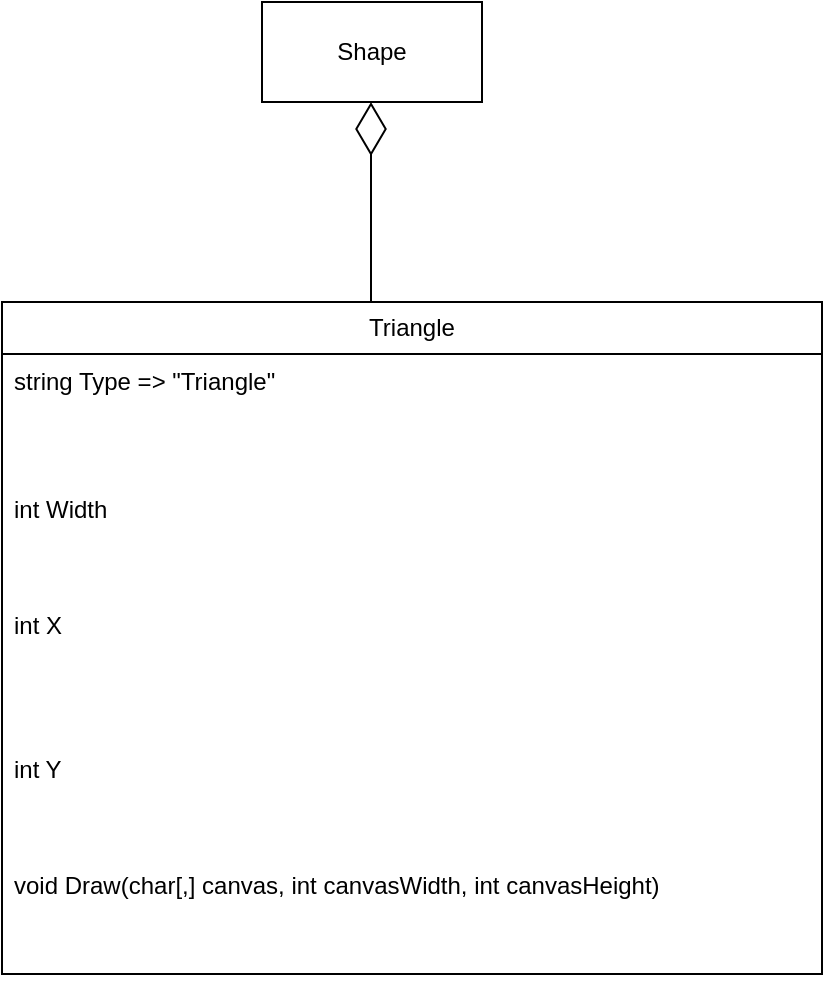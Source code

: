 <mxfile version="24.4.0" type="device">
  <diagram name="Страница — 1" id="jXRiwip6bNzLq_1Wyfow">
    <mxGraphModel dx="1050" dy="629" grid="1" gridSize="10" guides="1" tooltips="1" connect="1" arrows="1" fold="1" page="1" pageScale="1" pageWidth="827" pageHeight="1169" math="0" shadow="0">
      <root>
        <mxCell id="0" />
        <mxCell id="1" parent="0" />
        <mxCell id="fiedzdzceRrgKf7zjc-j-1" value="Triangle" style="swimlane;fontStyle=0;childLayout=stackLayout;horizontal=1;startSize=26;fillColor=none;horizontalStack=0;resizeParent=1;resizeParentMax=0;resizeLast=0;collapsible=1;marginBottom=0;whiteSpace=wrap;html=1;" vertex="1" parent="1">
          <mxGeometry x="320" y="200" width="410" height="336" as="geometry" />
        </mxCell>
        <mxCell id="fiedzdzceRrgKf7zjc-j-2" value="string Type =&amp;gt; &quot;&lt;span style=&quot;text-align: center;&quot;&gt;Triangle&lt;/span&gt;&quot;" style="text;strokeColor=none;fillColor=none;align=left;verticalAlign=top;spacingLeft=4;spacingRight=4;overflow=hidden;rotatable=0;points=[[0,0.5],[1,0.5]];portConstraint=eastwest;whiteSpace=wrap;html=1;" vertex="1" parent="fiedzdzceRrgKf7zjc-j-1">
          <mxGeometry y="26" width="410" height="64" as="geometry" />
        </mxCell>
        <mxCell id="fiedzdzceRrgKf7zjc-j-3" value="int Width" style="text;strokeColor=none;fillColor=none;align=left;verticalAlign=top;spacingLeft=4;spacingRight=4;overflow=hidden;rotatable=0;points=[[0,0.5],[1,0.5]];portConstraint=eastwest;whiteSpace=wrap;html=1;" vertex="1" parent="fiedzdzceRrgKf7zjc-j-1">
          <mxGeometry y="90" width="410" height="58" as="geometry" />
        </mxCell>
        <mxCell id="fiedzdzceRrgKf7zjc-j-4" value="int X" style="text;strokeColor=none;fillColor=none;align=left;verticalAlign=top;spacingLeft=4;spacingRight=4;overflow=hidden;rotatable=0;points=[[0,0.5],[1,0.5]];portConstraint=eastwest;whiteSpace=wrap;html=1;" vertex="1" parent="fiedzdzceRrgKf7zjc-j-1">
          <mxGeometry y="148" width="410" height="72" as="geometry" />
        </mxCell>
        <mxCell id="fiedzdzceRrgKf7zjc-j-5" value="int Y" style="text;strokeColor=none;fillColor=none;align=left;verticalAlign=top;spacingLeft=4;spacingRight=4;overflow=hidden;rotatable=0;points=[[0,0.5],[1,0.5]];portConstraint=eastwest;whiteSpace=wrap;html=1;" vertex="1" parent="fiedzdzceRrgKf7zjc-j-1">
          <mxGeometry y="220" width="410" height="58" as="geometry" />
        </mxCell>
        <mxCell id="fiedzdzceRrgKf7zjc-j-6" value="void Draw(char[,] canvas, int canvasWidth, int canvasHeight)" style="text;strokeColor=none;fillColor=none;align=left;verticalAlign=top;spacingLeft=4;spacingRight=4;overflow=hidden;rotatable=0;points=[[0,0.5],[1,0.5]];portConstraint=eastwest;whiteSpace=wrap;html=1;" vertex="1" parent="fiedzdzceRrgKf7zjc-j-1">
          <mxGeometry y="278" width="410" height="58" as="geometry" />
        </mxCell>
        <mxCell id="fiedzdzceRrgKf7zjc-j-8" value="Shape" style="html=1;whiteSpace=wrap;" vertex="1" parent="1">
          <mxGeometry x="450" y="50" width="110" height="50" as="geometry" />
        </mxCell>
        <mxCell id="fiedzdzceRrgKf7zjc-j-9" value="" style="endArrow=diamondThin;endFill=0;endSize=24;html=1;rounded=0;" edge="1" parent="1">
          <mxGeometry width="160" relative="1" as="geometry">
            <mxPoint x="504.5" y="200" as="sourcePoint" />
            <mxPoint x="504.5" y="100" as="targetPoint" />
          </mxGeometry>
        </mxCell>
      </root>
    </mxGraphModel>
  </diagram>
</mxfile>
